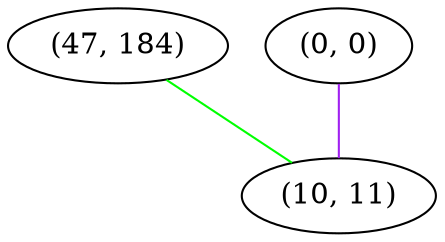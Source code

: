 graph "" {
"(47, 184)";
"(0, 0)";
"(10, 11)";
"(47, 184)" -- "(10, 11)"  [color=green, key=0, weight=2];
"(0, 0)" -- "(10, 11)"  [color=purple, key=0, weight=4];
}

